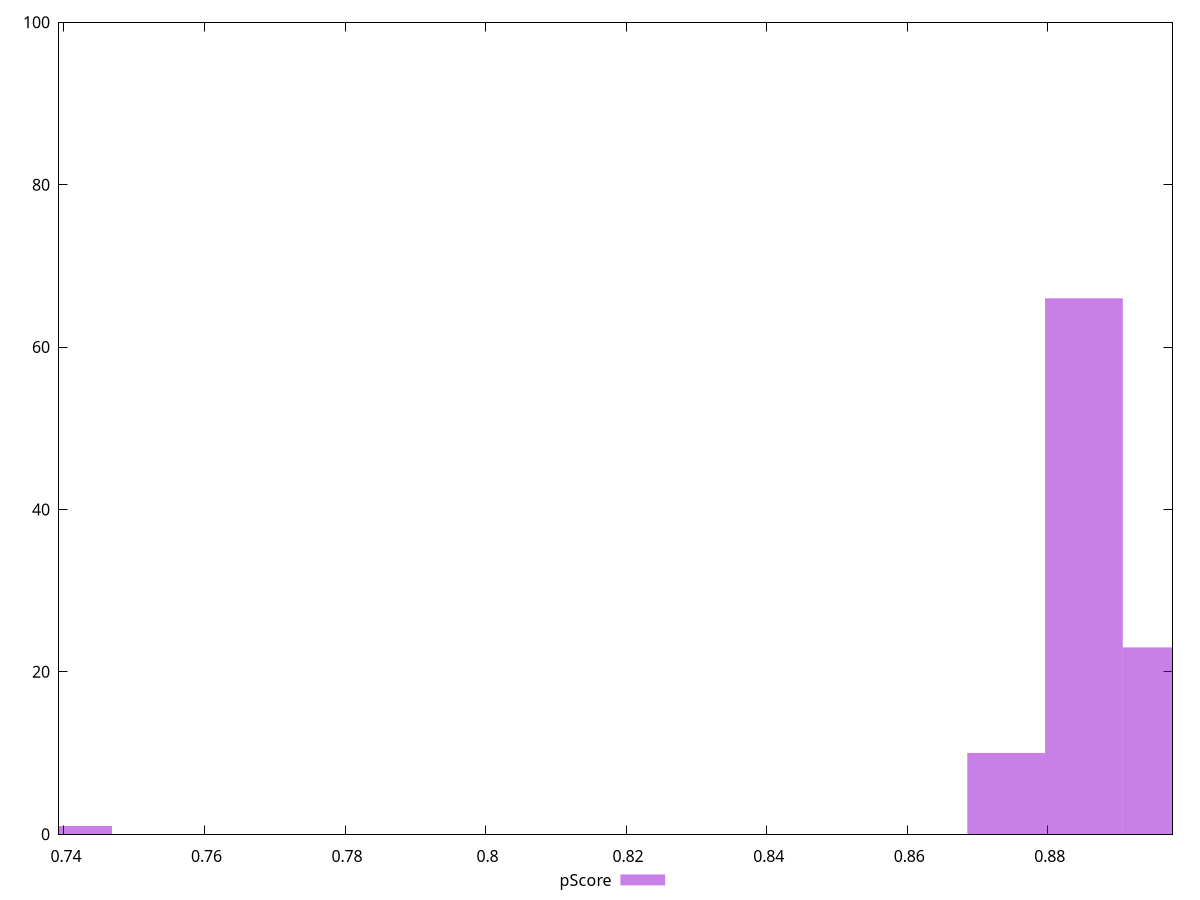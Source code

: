 reset

$pScore <<EOF
0.7413096881492333 1
0.8962102200013118 23
0.885145896297592 66
0.8740815725938721 10
EOF

set key outside below
set boxwidth 0.0110643237037199
set xrange [0.739300006501379:0.897752944825041]
set yrange [0:100]
set trange [0:100]
set style fill transparent solid 0.5 noborder
set terminal svg size 640, 490 enhanced background rgb 'white'
set output "reports/report_00031_2021-02-24T23-18-18.084Z/mainthread-work-breakdown/samples/astro/pScore/histogram.svg"

plot $pScore title "pScore" with boxes

reset
